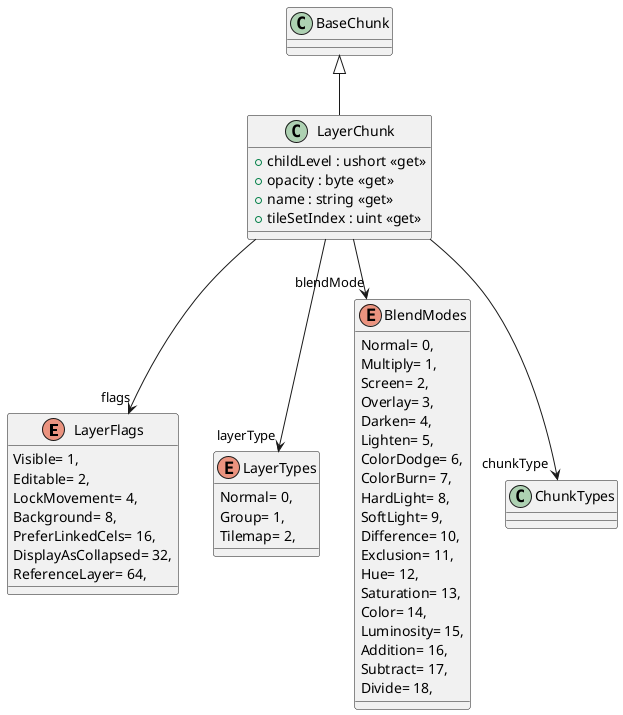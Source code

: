 @startuml
enum LayerFlags {
    Visible= 1,
    Editable= 2,
    LockMovement= 4,
    Background= 8,
    PreferLinkedCels= 16,
    DisplayAsCollapsed= 32,
    ReferenceLayer= 64,
}
enum LayerTypes {
    Normal= 0,
    Group= 1,
    Tilemap= 2,
}
enum BlendModes {
    Normal= 0,
    Multiply= 1,
    Screen= 2,
    Overlay= 3,
    Darken= 4,
    Lighten= 5,
    ColorDodge= 6,
    ColorBurn= 7,
    HardLight= 8,
    SoftLight= 9,
    Difference= 10,
    Exclusion= 11,
    Hue= 12,
    Saturation= 13,
    Color= 14,
    Luminosity= 15,
    Addition= 16,
    Subtract= 17,
    Divide= 18,
}
class LayerChunk {
    + childLevel : ushort <<get>>
    + opacity : byte <<get>>
    + name : string <<get>>
    + tileSetIndex : uint <<get>>
}
BaseChunk <|-- LayerChunk
LayerChunk --> "chunkType" ChunkTypes
LayerChunk --> "flags" LayerFlags
LayerChunk --> "layerType" LayerTypes
LayerChunk --> "blendMode" BlendModes
@enduml
